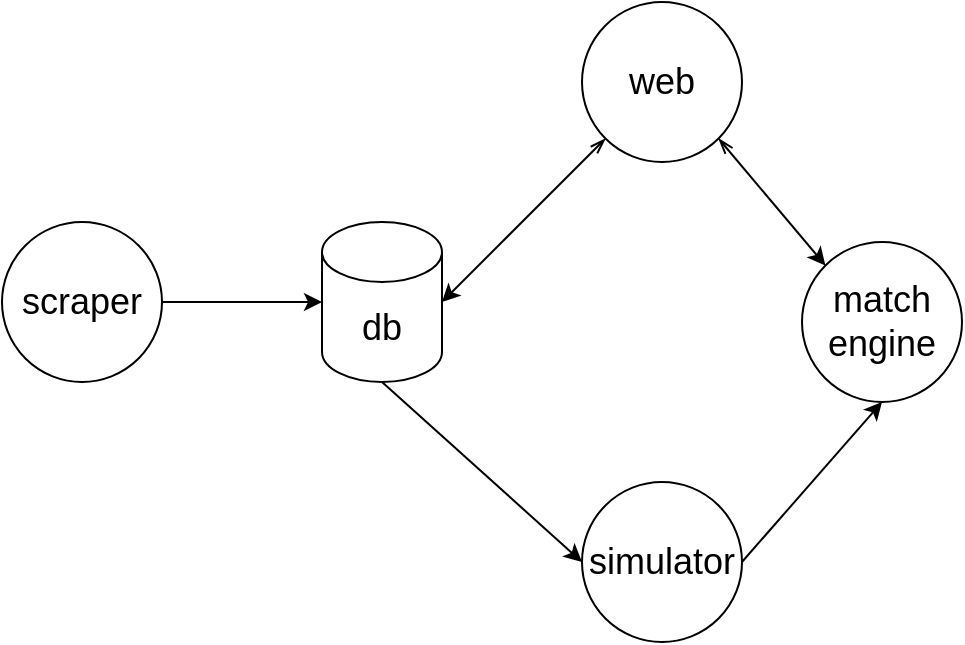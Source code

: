 <mxfile>
    <diagram id="yz6_0LwTxQTsXazPmPBY" name="Page-1">
        <mxGraphModel dx="953" dy="552" grid="1" gridSize="10" guides="1" tooltips="1" connect="1" arrows="1" fold="1" page="1" pageScale="1" pageWidth="827" pageHeight="1169" math="0" shadow="0">
            <root>
                <mxCell id="0"/>
                <mxCell id="1" parent="0"/>
                <mxCell id="9" style="edgeStyle=none;html=1;exitX=1;exitY=0.5;exitDx=0;exitDy=0;entryX=0;entryY=0.5;entryDx=0;entryDy=0;entryPerimeter=0;fontSize=18;" edge="1" parent="1" source="2" target="6">
                    <mxGeometry relative="1" as="geometry"/>
                </mxCell>
                <mxCell id="2" value="&lt;font style=&quot;font-size: 18px;&quot;&gt;scraper&lt;/font&gt;" style="ellipse;whiteSpace=wrap;html=1;aspect=fixed;" vertex="1" parent="1">
                    <mxGeometry x="100" y="230" width="80" height="80" as="geometry"/>
                </mxCell>
                <mxCell id="10" style="edgeStyle=none;html=1;exitX=0;exitY=1;exitDx=0;exitDy=0;entryX=1;entryY=0.5;entryDx=0;entryDy=0;entryPerimeter=0;fontSize=18;startArrow=openThin;startFill=0;" edge="1" parent="1" source="3" target="6">
                    <mxGeometry relative="1" as="geometry"/>
                </mxCell>
                <mxCell id="3" value="&lt;font style=&quot;font-size: 18px;&quot;&gt;web&lt;/font&gt;" style="ellipse;whiteSpace=wrap;html=1;aspect=fixed;" vertex="1" parent="1">
                    <mxGeometry x="390" y="120" width="80" height="80" as="geometry"/>
                </mxCell>
                <mxCell id="5" value="&lt;font style=&quot;font-size: 18px;&quot;&gt;match&lt;br&gt;engine&lt;/font&gt;" style="ellipse;whiteSpace=wrap;html=1;aspect=fixed;" vertex="1" parent="1">
                    <mxGeometry x="500" y="240" width="80" height="80" as="geometry"/>
                </mxCell>
                <mxCell id="11" style="edgeStyle=none;html=1;exitX=0.5;exitY=1;exitDx=0;exitDy=0;exitPerimeter=0;entryX=0;entryY=0.5;entryDx=0;entryDy=0;fontSize=18;startArrow=none;startFill=0;" edge="1" parent="1" source="6" target="8">
                    <mxGeometry relative="1" as="geometry"/>
                </mxCell>
                <mxCell id="6" value="db" style="shape=cylinder3;whiteSpace=wrap;html=1;boundedLbl=1;backgroundOutline=1;size=15;fontSize=18;" vertex="1" parent="1">
                    <mxGeometry x="260" y="230" width="60" height="80" as="geometry"/>
                </mxCell>
                <mxCell id="12" style="edgeStyle=none;html=1;exitX=1;exitY=0.5;exitDx=0;exitDy=0;entryX=0.5;entryY=1;entryDx=0;entryDy=0;fontSize=18;startArrow=none;startFill=0;" edge="1" parent="1" source="8" target="5">
                    <mxGeometry relative="1" as="geometry"/>
                </mxCell>
                <mxCell id="8" value="&lt;font style=&quot;font-size: 18px;&quot;&gt;simulator&lt;/font&gt;" style="ellipse;whiteSpace=wrap;html=1;aspect=fixed;" vertex="1" parent="1">
                    <mxGeometry x="390" y="360" width="80" height="80" as="geometry"/>
                </mxCell>
                <mxCell id="14" style="edgeStyle=none;html=1;exitX=1;exitY=1;exitDx=0;exitDy=0;entryX=0;entryY=0;entryDx=0;entryDy=0;fontSize=18;startArrow=openThin;startFill=0;" edge="1" parent="1" source="3" target="5">
                    <mxGeometry relative="1" as="geometry">
                        <mxPoint x="411.716" y="198.284" as="sourcePoint"/>
                        <mxPoint x="330" y="280" as="targetPoint"/>
                    </mxGeometry>
                </mxCell>
            </root>
        </mxGraphModel>
    </diagram>
</mxfile>